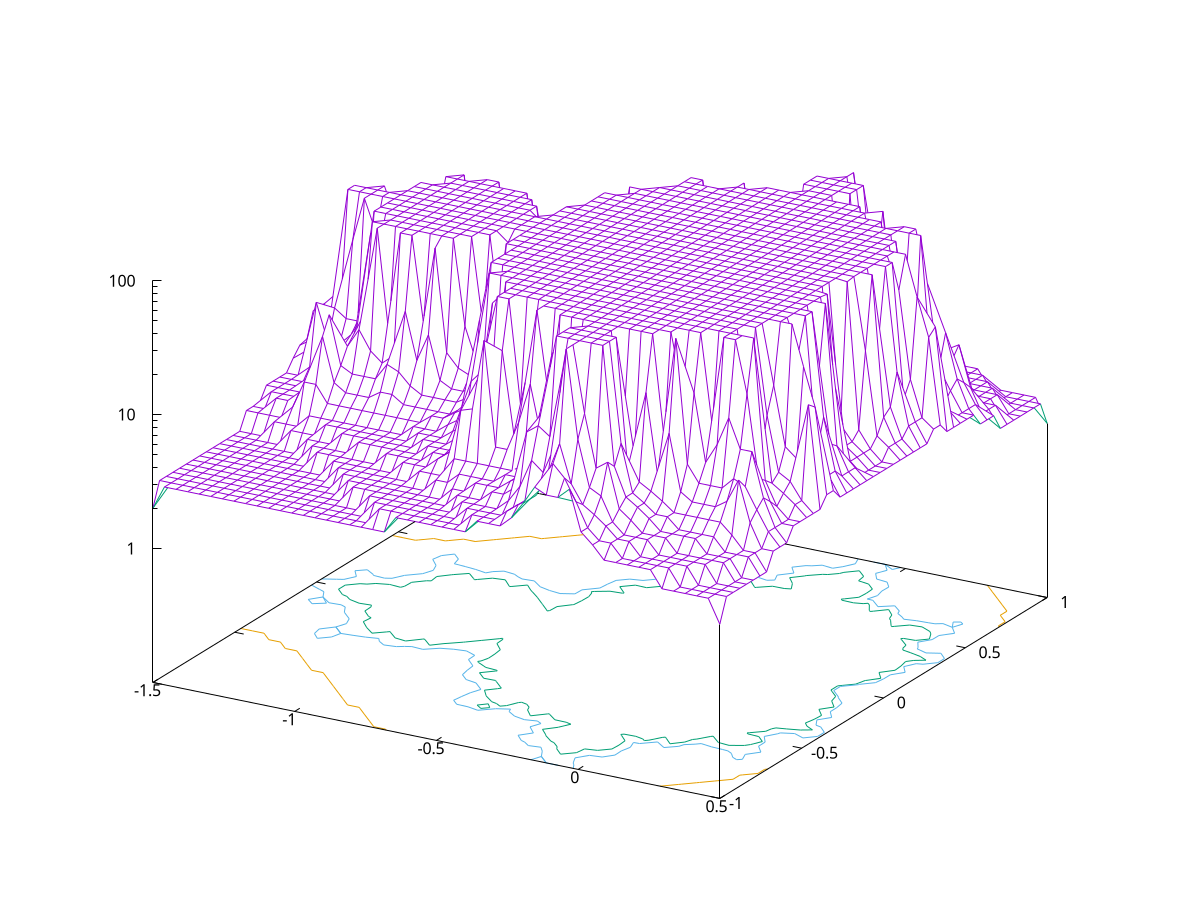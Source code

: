 
reset
complex(x,y) = x*{1,0}+y*{0,1}
mandel(x,y,z,n) = (abs(z)>2.0 || n>=100) ? \
n : mandel(x,y,z*z+complex(x,y),n+1)
set xrange [-1.5:0.5]
set yrange [-1:1]
set logscale z
set isosample 50
set hidden3d
set contour
splot mandel(x,y,{0,0},0) notitle
pause -1
